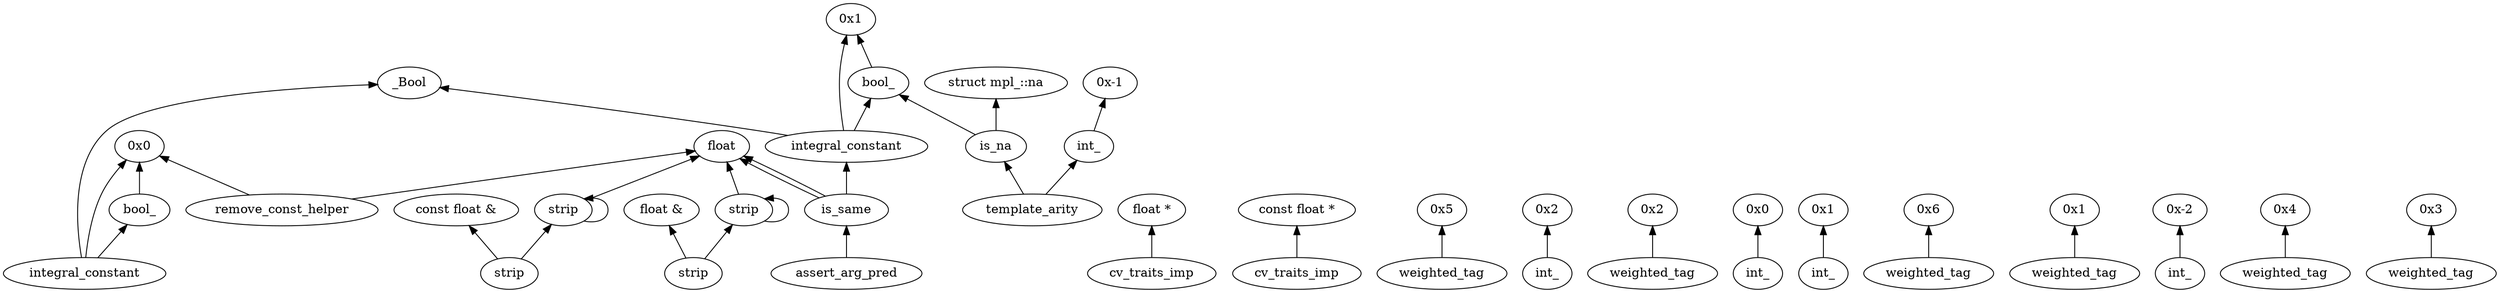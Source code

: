 digraph {
rankdir="BT";
n138510104[label="_Bool"];
n138510392[label="float"];
n140142344[label="struct mpl_::na"];
n143725304[label="float *"];
n143763072[label="float &amp;"];
n143797544[label="const float *"];
n143813296[label="const float &amp;"];
n69331391[label="weighted_tag"];
n632588726[label="int_"];
n6149689315[label="is_na"];
n6629250058[label="weighted_tag"];
n6691228768[label="strip"];
n6861622361[label="cv_traits_imp"];
n6908613041[label="int_"];
n61029503121[label="cv_traits_imp"];
n61123786778[label="bool_"];
n61128915127[label="int_"];
n61144386084[label="bool_"];
n61318911634[label="strip"];
n61447238939[label="template_arity"];
n61463550565[label="weighted_tag"];
n61930567958[label="strip"];
n62016567551[label="weighted_tag"];
n62419024378[label="int_"];
n62673518828[label="int_"];
n62734736580[label="strip"];
n62788965992[label="integral_constant"];
n62935119910[label="is_same"];
n62949718517[label="weighted_tag"];
n63112808744[label="weighted_tag"];
n63291356810[label="integral_constant"];
n63520065640[label="assert_arg_pred"];
n64293228220[label="remove_const_helper"];
n8176765527[label="0x0"];
n8835241951[label="0x3"];
n81030972443[label="0x1"];
n81072357793[label="0x1"];
n81303797509[label="0x-2"];
n81773484321[label="0x0"];
n82221953453[label="0x6"];
n82270295475[label="0x1"];
n82628043642[label="0x-1"];
n82889331972[label="0x4"];
n82966151721[label="0x5"];
n83885814627[label="0x2"];
n84069829297[label="0x2"];

n69331391 -> n82966151721;
n632588726 -> n84069829297;
n6149689315 -> n140142344;
n6149689315 -> n61123786778;
n6629250058 -> n83885814627;
n6691228768 -> n143813296;
n6691228768 -> n61930567958;
n6861622361 -> n143725304;
n6908613041 -> n8176765527;
n61029503121 -> n143797544;
n61123786778 -> n81030972443;
n61128915127 -> n82270295475;
n61144386084 -> n81773484321;
n61318911634 -> n143763072;
n61318911634 -> n62734736580;
n61447238939 -> n6149689315;
n61447238939 -> n62673518828;
n61463550565 -> n82221953453;
n61930567958 -> n138510392;
n61930567958 -> n61930567958;
n62016567551 -> n81072357793;
n62419024378 -> n81303797509;
n62673518828 -> n82628043642;
n62734736580 -> n138510392;
n62734736580 -> n62734736580;
n62788965992 -> n138510104;
n62788965992 -> n81773484321;
n62788965992 -> n61144386084;
n62935119910 -> n138510392;
n62935119910 -> n138510392;
n62935119910 -> n63291356810;
n62949718517 -> n82889331972;
n63112808744 -> n8835241951;
n63291356810 -> n138510104;
n63291356810 -> n81030972443;
n63291356810 -> n61123786778;
n63520065640 -> n62935119910;
n64293228220 -> n138510392;
n64293228220 -> n81773484321;

}

